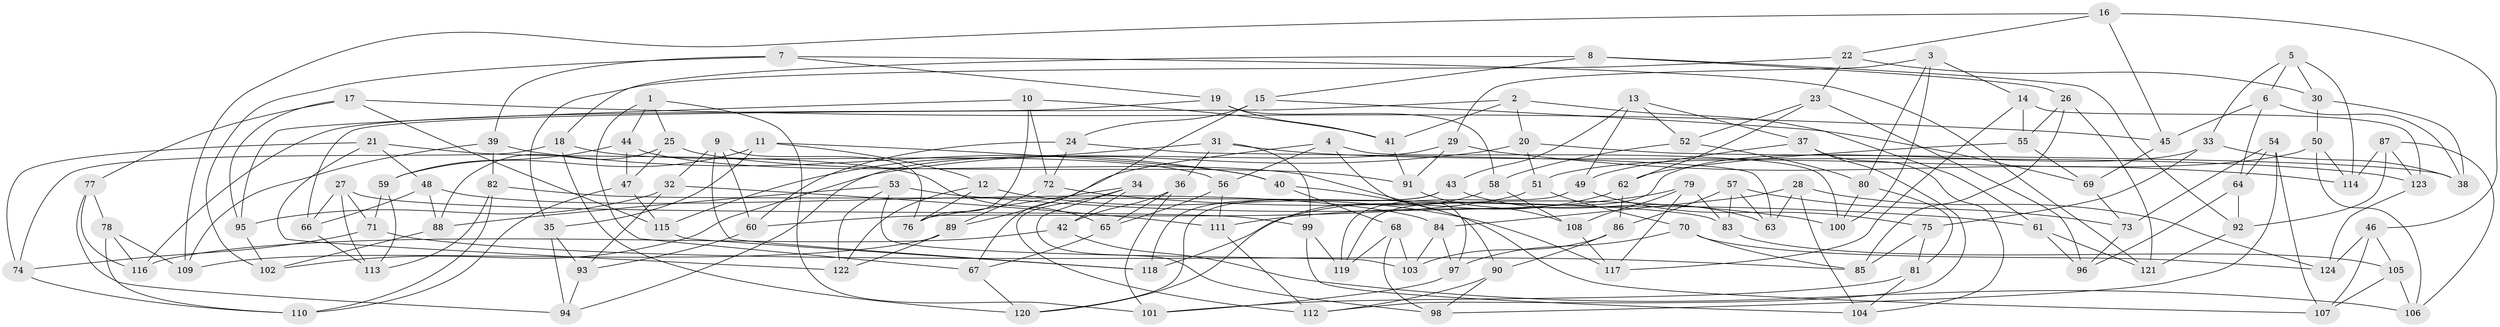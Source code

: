 // Generated by graph-tools (version 1.1) at 2025/59/03/09/25 04:59:14]
// undirected, 124 vertices, 248 edges
graph export_dot {
graph [start="1"]
  node [color=gray90,style=filled];
  1;
  2;
  3;
  4;
  5;
  6;
  7;
  8;
  9;
  10;
  11;
  12;
  13;
  14;
  15;
  16;
  17;
  18;
  19;
  20;
  21;
  22;
  23;
  24;
  25;
  26;
  27;
  28;
  29;
  30;
  31;
  32;
  33;
  34;
  35;
  36;
  37;
  38;
  39;
  40;
  41;
  42;
  43;
  44;
  45;
  46;
  47;
  48;
  49;
  50;
  51;
  52;
  53;
  54;
  55;
  56;
  57;
  58;
  59;
  60;
  61;
  62;
  63;
  64;
  65;
  66;
  67;
  68;
  69;
  70;
  71;
  72;
  73;
  74;
  75;
  76;
  77;
  78;
  79;
  80;
  81;
  82;
  83;
  84;
  85;
  86;
  87;
  88;
  89;
  90;
  91;
  92;
  93;
  94;
  95;
  96;
  97;
  98;
  99;
  100;
  101;
  102;
  103;
  104;
  105;
  106;
  107;
  108;
  109;
  110;
  111;
  112;
  113;
  114;
  115;
  116;
  117;
  118;
  119;
  120;
  121;
  122;
  123;
  124;
  1 -- 44;
  1 -- 67;
  1 -- 25;
  1 -- 101;
  2 -- 66;
  2 -- 20;
  2 -- 61;
  2 -- 41;
  3 -- 29;
  3 -- 100;
  3 -- 80;
  3 -- 14;
  4 -- 89;
  4 -- 56;
  4 -- 97;
  4 -- 100;
  5 -- 30;
  5 -- 6;
  5 -- 33;
  5 -- 114;
  6 -- 38;
  6 -- 64;
  6 -- 45;
  7 -- 19;
  7 -- 121;
  7 -- 39;
  7 -- 102;
  8 -- 92;
  8 -- 18;
  8 -- 26;
  8 -- 15;
  9 -- 32;
  9 -- 60;
  9 -- 118;
  9 -- 76;
  10 -- 41;
  10 -- 95;
  10 -- 76;
  10 -- 72;
  11 -- 59;
  11 -- 12;
  11 -- 35;
  11 -- 40;
  12 -- 117;
  12 -- 122;
  12 -- 76;
  13 -- 43;
  13 -- 37;
  13 -- 52;
  13 -- 49;
  14 -- 117;
  14 -- 123;
  14 -- 55;
  15 -- 24;
  15 -- 69;
  15 -- 67;
  16 -- 109;
  16 -- 46;
  16 -- 22;
  16 -- 45;
  17 -- 77;
  17 -- 95;
  17 -- 115;
  17 -- 45;
  18 -- 56;
  18 -- 120;
  18 -- 74;
  19 -- 41;
  19 -- 116;
  19 -- 58;
  20 -- 51;
  20 -- 102;
  20 -- 38;
  21 -- 48;
  21 -- 74;
  21 -- 65;
  21 -- 122;
  22 -- 23;
  22 -- 30;
  22 -- 35;
  23 -- 96;
  23 -- 52;
  23 -- 62;
  24 -- 60;
  24 -- 63;
  24 -- 72;
  25 -- 88;
  25 -- 91;
  25 -- 47;
  26 -- 55;
  26 -- 121;
  26 -- 85;
  27 -- 71;
  27 -- 66;
  27 -- 99;
  27 -- 113;
  28 -- 124;
  28 -- 104;
  28 -- 63;
  28 -- 84;
  29 -- 114;
  29 -- 94;
  29 -- 91;
  30 -- 50;
  30 -- 38;
  31 -- 115;
  31 -- 99;
  31 -- 36;
  31 -- 123;
  32 -- 93;
  32 -- 111;
  32 -- 95;
  33 -- 38;
  33 -- 75;
  33 -- 119;
  34 -- 42;
  34 -- 112;
  34 -- 98;
  34 -- 76;
  35 -- 93;
  35 -- 94;
  36 -- 65;
  36 -- 42;
  36 -- 101;
  37 -- 112;
  37 -- 104;
  37 -- 49;
  39 -- 40;
  39 -- 109;
  39 -- 82;
  40 -- 107;
  40 -- 68;
  41 -- 91;
  42 -- 116;
  42 -- 106;
  43 -- 63;
  43 -- 118;
  43 -- 120;
  44 -- 59;
  44 -- 47;
  44 -- 90;
  45 -- 69;
  46 -- 105;
  46 -- 107;
  46 -- 124;
  47 -- 115;
  47 -- 110;
  48 -- 66;
  48 -- 84;
  48 -- 88;
  49 -- 75;
  49 -- 119;
  50 -- 106;
  50 -- 51;
  50 -- 114;
  51 -- 60;
  51 -- 70;
  52 -- 58;
  52 -- 80;
  53 -- 88;
  53 -- 103;
  53 -- 122;
  53 -- 61;
  54 -- 64;
  54 -- 73;
  54 -- 107;
  54 -- 98;
  55 -- 62;
  55 -- 69;
  56 -- 111;
  56 -- 65;
  57 -- 63;
  57 -- 73;
  57 -- 83;
  57 -- 86;
  58 -- 120;
  58 -- 108;
  59 -- 113;
  59 -- 71;
  60 -- 93;
  61 -- 96;
  61 -- 121;
  62 -- 118;
  62 -- 86;
  64 -- 96;
  64 -- 92;
  65 -- 67;
  66 -- 113;
  67 -- 120;
  68 -- 98;
  68 -- 119;
  68 -- 103;
  69 -- 73;
  70 -- 97;
  70 -- 124;
  70 -- 85;
  71 -- 85;
  71 -- 74;
  72 -- 89;
  72 -- 100;
  73 -- 96;
  74 -- 110;
  75 -- 85;
  75 -- 81;
  77 -- 78;
  77 -- 116;
  77 -- 94;
  78 -- 109;
  78 -- 116;
  78 -- 110;
  79 -- 83;
  79 -- 111;
  79 -- 108;
  79 -- 117;
  80 -- 81;
  80 -- 100;
  81 -- 104;
  81 -- 101;
  82 -- 83;
  82 -- 113;
  82 -- 110;
  83 -- 105;
  84 -- 97;
  84 -- 103;
  86 -- 103;
  86 -- 90;
  87 -- 123;
  87 -- 114;
  87 -- 92;
  87 -- 106;
  88 -- 102;
  89 -- 109;
  89 -- 122;
  90 -- 112;
  90 -- 98;
  91 -- 108;
  92 -- 121;
  93 -- 94;
  95 -- 102;
  97 -- 101;
  99 -- 119;
  99 -- 104;
  105 -- 107;
  105 -- 106;
  108 -- 117;
  111 -- 112;
  115 -- 118;
  123 -- 124;
}
